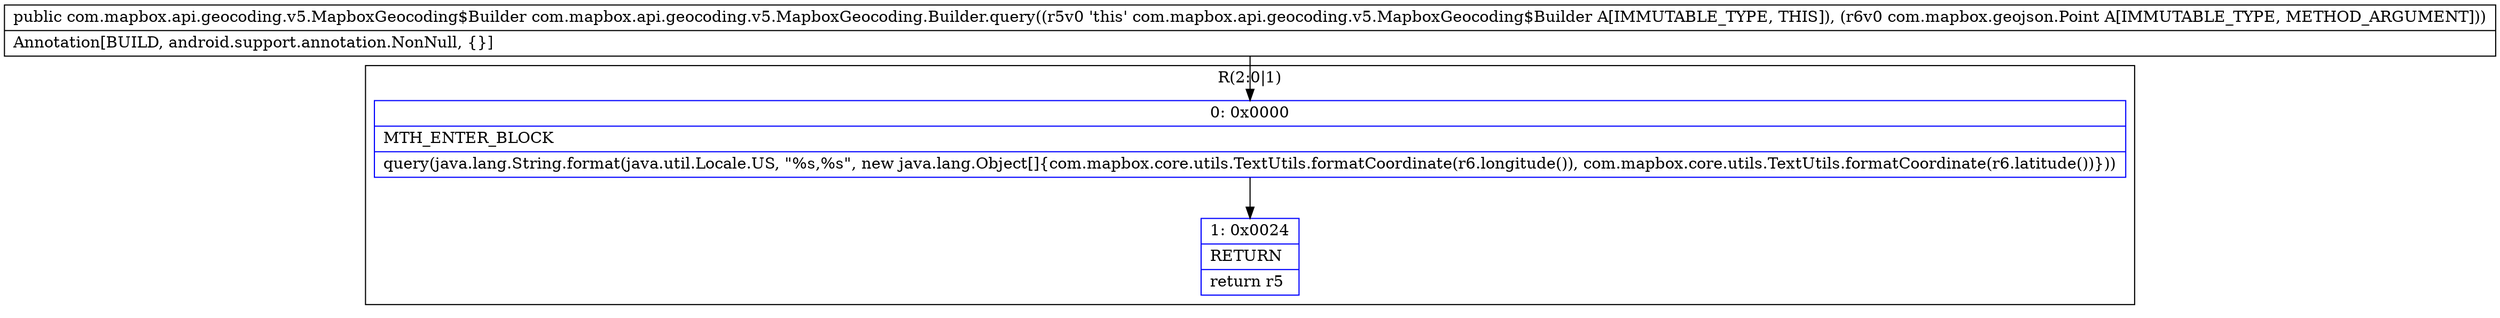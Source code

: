 digraph "CFG forcom.mapbox.api.geocoding.v5.MapboxGeocoding.Builder.query(Lcom\/mapbox\/geojson\/Point;)Lcom\/mapbox\/api\/geocoding\/v5\/MapboxGeocoding$Builder;" {
subgraph cluster_Region_1533980572 {
label = "R(2:0|1)";
node [shape=record,color=blue];
Node_0 [shape=record,label="{0\:\ 0x0000|MTH_ENTER_BLOCK\l|query(java.lang.String.format(java.util.Locale.US, \"%s,%s\", new java.lang.Object[]\{com.mapbox.core.utils.TextUtils.formatCoordinate(r6.longitude()), com.mapbox.core.utils.TextUtils.formatCoordinate(r6.latitude())\}))\l}"];
Node_1 [shape=record,label="{1\:\ 0x0024|RETURN\l|return r5\l}"];
}
MethodNode[shape=record,label="{public com.mapbox.api.geocoding.v5.MapboxGeocoding$Builder com.mapbox.api.geocoding.v5.MapboxGeocoding.Builder.query((r5v0 'this' com.mapbox.api.geocoding.v5.MapboxGeocoding$Builder A[IMMUTABLE_TYPE, THIS]), (r6v0 com.mapbox.geojson.Point A[IMMUTABLE_TYPE, METHOD_ARGUMENT]))  | Annotation[BUILD, android.support.annotation.NonNull, \{\}]\l}"];
MethodNode -> Node_0;
Node_0 -> Node_1;
}

